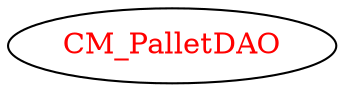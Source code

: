 digraph dependencyGraph {
 concentrate=true;
 ranksep="2.0";
 rankdir="LR"; 
 splines="ortho";
"CM_PalletDAO" [fontcolor="red"];
}